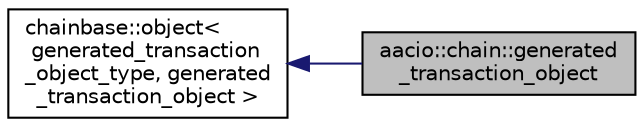digraph "aacio::chain::generated_transaction_object"
{
  edge [fontname="Helvetica",fontsize="10",labelfontname="Helvetica",labelfontsize="10"];
  node [fontname="Helvetica",fontsize="10",shape=record];
  rankdir="LR";
  Node2 [label="aacio::chain::generated\l_transaction_object",height=0.2,width=0.4,color="black", fillcolor="grey75", style="filled", fontcolor="black"];
  Node3 -> Node2 [dir="back",color="midnightblue",fontsize="10",style="solid"];
  Node3 [label="chainbase::object\<\l generated_transaction\l_object_type, generated\l_transaction_object \>",height=0.2,width=0.4,color="black", fillcolor="white", style="filled",URL="$structchainbase_1_1object.html"];
}

